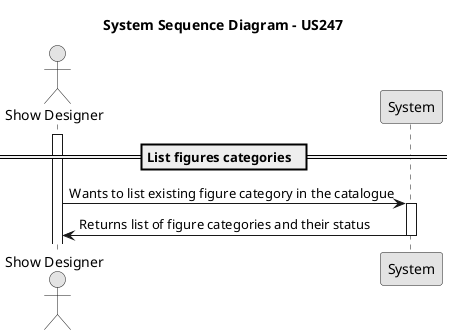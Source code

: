 @startuml
skinparam monochrome true
skinparam packageStyle rectangle
skinparam shadowing false

actor "Show Designer" as showDesigner
participant "System" as system

title System Sequence Diagram - US247

== List figures categories  ==
activate showDesigner

showDesigner -> system : Wants to list existing figure category in the catalogue
activate system

system -> showDesigner : Returns list of figure categories and their status
deactivate system




@enduml

